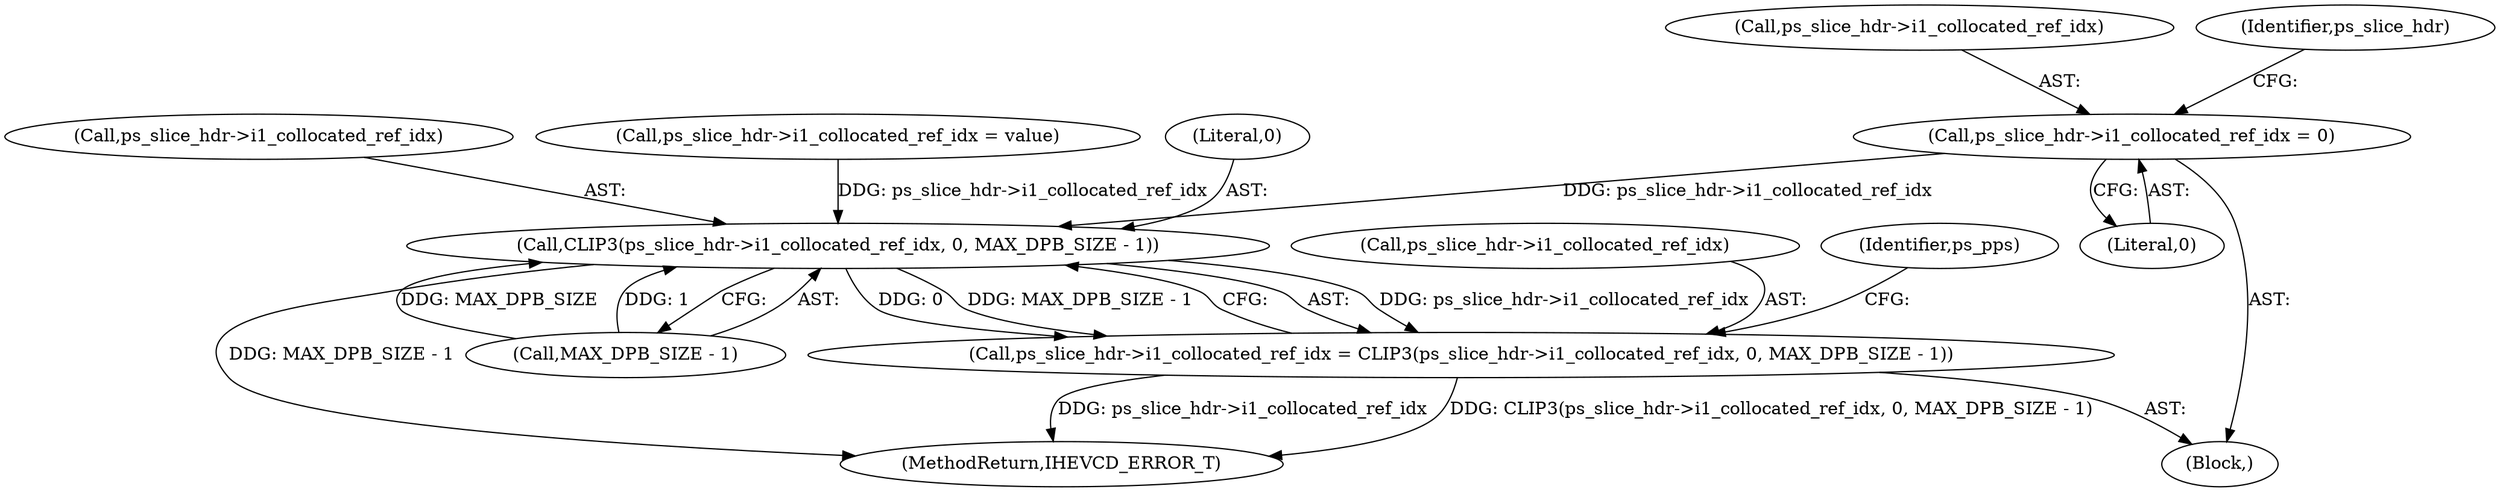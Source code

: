 digraph "0_Android_913d9e8d93d6b81bb8eac3fc2c1426651f5b259d@pointer" {
"1001338" [label="(Call,ps_slice_hdr->i1_collocated_ref_idx = 0)"];
"1001400" [label="(Call,CLIP3(ps_slice_hdr->i1_collocated_ref_idx, 0, MAX_DPB_SIZE - 1))"];
"1001396" [label="(Call,ps_slice_hdr->i1_collocated_ref_idx = CLIP3(ps_slice_hdr->i1_collocated_ref_idx, 0, MAX_DPB_SIZE - 1))"];
"1001169" [label="(Block,)"];
"1001405" [label="(Call,MAX_DPB_SIZE - 1)"];
"1001339" [label="(Call,ps_slice_hdr->i1_collocated_ref_idx)"];
"1001400" [label="(Call,CLIP3(ps_slice_hdr->i1_collocated_ref_idx, 0, MAX_DPB_SIZE - 1))"];
"1001345" [label="(Identifier,ps_slice_hdr)"];
"1001396" [label="(Call,ps_slice_hdr->i1_collocated_ref_idx = CLIP3(ps_slice_hdr->i1_collocated_ref_idx, 0, MAX_DPB_SIZE - 1))"];
"1002620" [label="(MethodReturn,IHEVCD_ERROR_T)"];
"1001401" [label="(Call,ps_slice_hdr->i1_collocated_ref_idx)"];
"1001338" [label="(Call,ps_slice_hdr->i1_collocated_ref_idx = 0)"];
"1001391" [label="(Call,ps_slice_hdr->i1_collocated_ref_idx = value)"];
"1001397" [label="(Call,ps_slice_hdr->i1_collocated_ref_idx)"];
"1001404" [label="(Literal,0)"];
"1001412" [label="(Identifier,ps_pps)"];
"1001342" [label="(Literal,0)"];
"1001338" -> "1001169"  [label="AST: "];
"1001338" -> "1001342"  [label="CFG: "];
"1001339" -> "1001338"  [label="AST: "];
"1001342" -> "1001338"  [label="AST: "];
"1001345" -> "1001338"  [label="CFG: "];
"1001338" -> "1001400"  [label="DDG: ps_slice_hdr->i1_collocated_ref_idx"];
"1001400" -> "1001396"  [label="AST: "];
"1001400" -> "1001405"  [label="CFG: "];
"1001401" -> "1001400"  [label="AST: "];
"1001404" -> "1001400"  [label="AST: "];
"1001405" -> "1001400"  [label="AST: "];
"1001396" -> "1001400"  [label="CFG: "];
"1001400" -> "1002620"  [label="DDG: MAX_DPB_SIZE - 1"];
"1001400" -> "1001396"  [label="DDG: ps_slice_hdr->i1_collocated_ref_idx"];
"1001400" -> "1001396"  [label="DDG: 0"];
"1001400" -> "1001396"  [label="DDG: MAX_DPB_SIZE - 1"];
"1001391" -> "1001400"  [label="DDG: ps_slice_hdr->i1_collocated_ref_idx"];
"1001405" -> "1001400"  [label="DDG: MAX_DPB_SIZE"];
"1001405" -> "1001400"  [label="DDG: 1"];
"1001396" -> "1001169"  [label="AST: "];
"1001397" -> "1001396"  [label="AST: "];
"1001412" -> "1001396"  [label="CFG: "];
"1001396" -> "1002620"  [label="DDG: CLIP3(ps_slice_hdr->i1_collocated_ref_idx, 0, MAX_DPB_SIZE - 1)"];
"1001396" -> "1002620"  [label="DDG: ps_slice_hdr->i1_collocated_ref_idx"];
}
